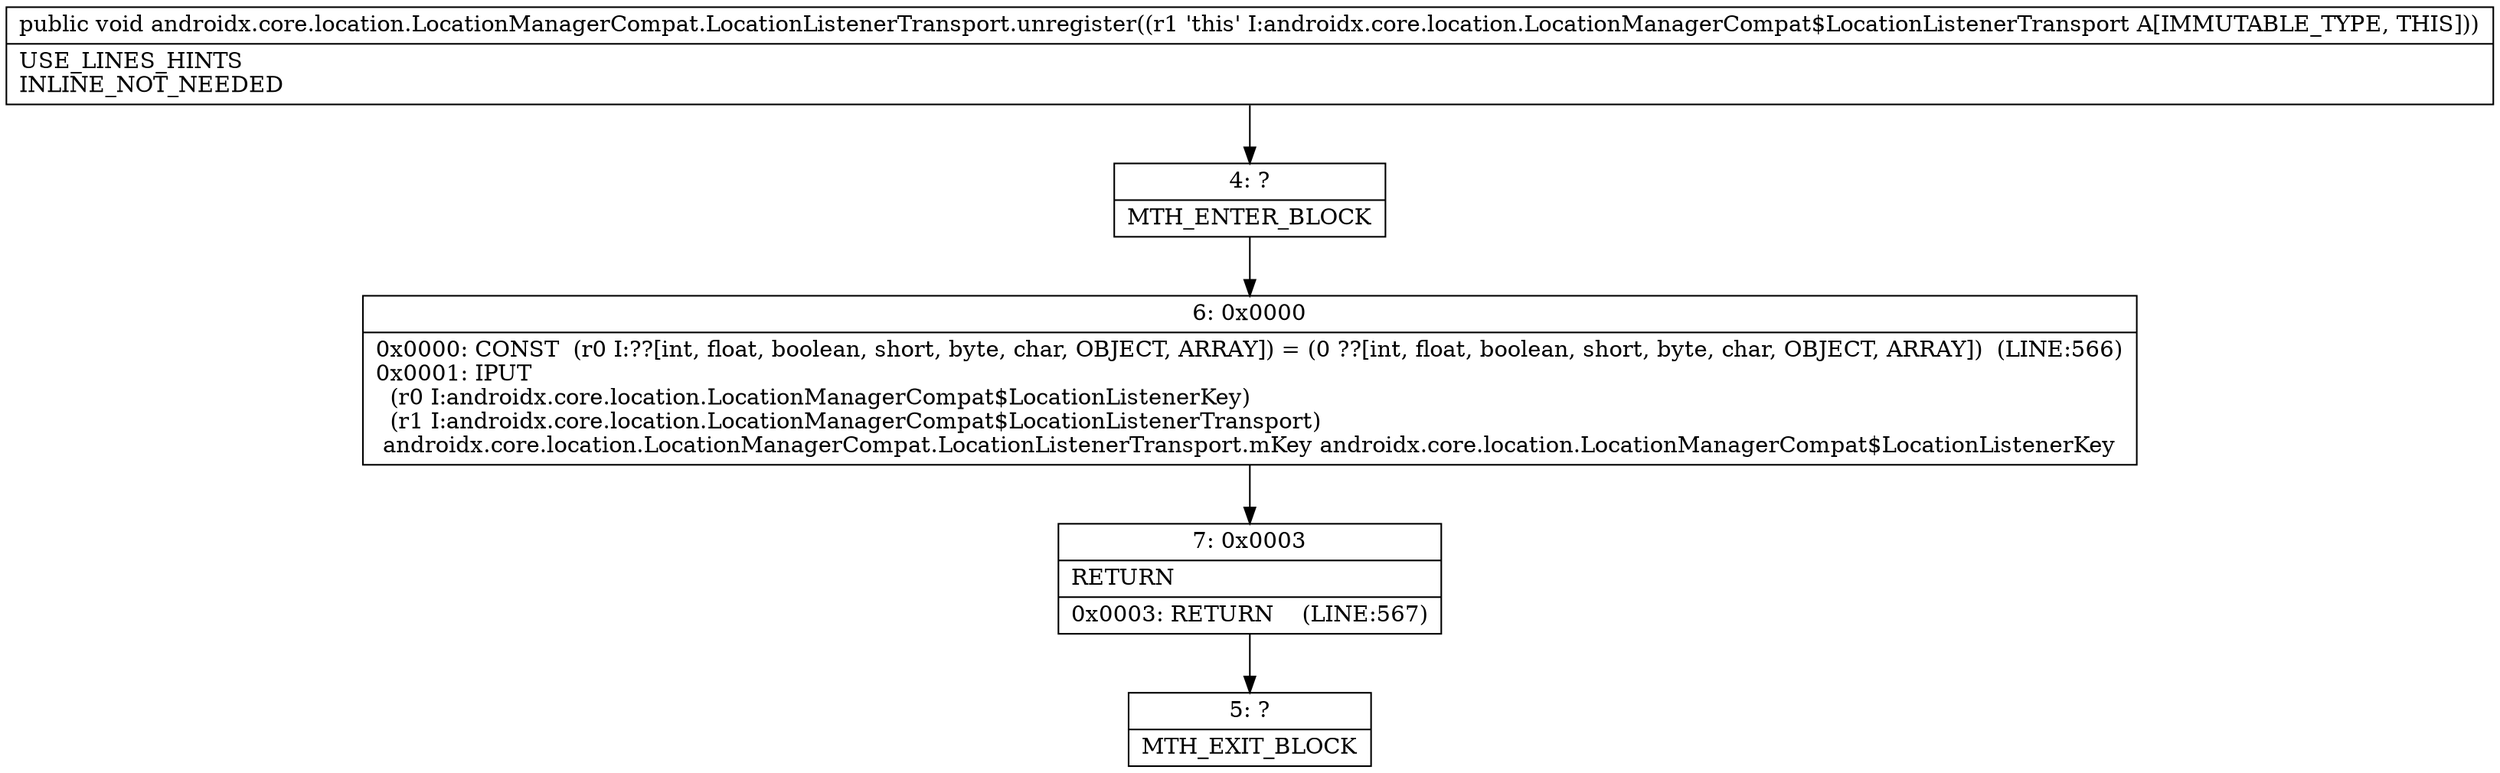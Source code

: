 digraph "CFG forandroidx.core.location.LocationManagerCompat.LocationListenerTransport.unregister()V" {
Node_4 [shape=record,label="{4\:\ ?|MTH_ENTER_BLOCK\l}"];
Node_6 [shape=record,label="{6\:\ 0x0000|0x0000: CONST  (r0 I:??[int, float, boolean, short, byte, char, OBJECT, ARRAY]) = (0 ??[int, float, boolean, short, byte, char, OBJECT, ARRAY])  (LINE:566)\l0x0001: IPUT  \l  (r0 I:androidx.core.location.LocationManagerCompat$LocationListenerKey)\l  (r1 I:androidx.core.location.LocationManagerCompat$LocationListenerTransport)\l androidx.core.location.LocationManagerCompat.LocationListenerTransport.mKey androidx.core.location.LocationManagerCompat$LocationListenerKey \l}"];
Node_7 [shape=record,label="{7\:\ 0x0003|RETURN\l|0x0003: RETURN    (LINE:567)\l}"];
Node_5 [shape=record,label="{5\:\ ?|MTH_EXIT_BLOCK\l}"];
MethodNode[shape=record,label="{public void androidx.core.location.LocationManagerCompat.LocationListenerTransport.unregister((r1 'this' I:androidx.core.location.LocationManagerCompat$LocationListenerTransport A[IMMUTABLE_TYPE, THIS]))  | USE_LINES_HINTS\lINLINE_NOT_NEEDED\l}"];
MethodNode -> Node_4;Node_4 -> Node_6;
Node_6 -> Node_7;
Node_7 -> Node_5;
}

